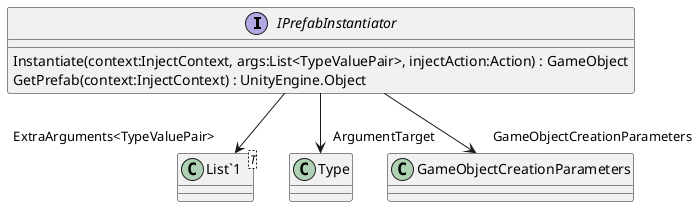 @startuml
interface IPrefabInstantiator {
    Instantiate(context:InjectContext, args:List<TypeValuePair>, injectAction:Action) : GameObject
    GetPrefab(context:InjectContext) : UnityEngine.Object
}
class "List`1"<T> {
}
IPrefabInstantiator --> "ArgumentTarget" Type
IPrefabInstantiator --> "ExtraArguments<TypeValuePair>" "List`1"
IPrefabInstantiator --> "GameObjectCreationParameters" GameObjectCreationParameters
@enduml
